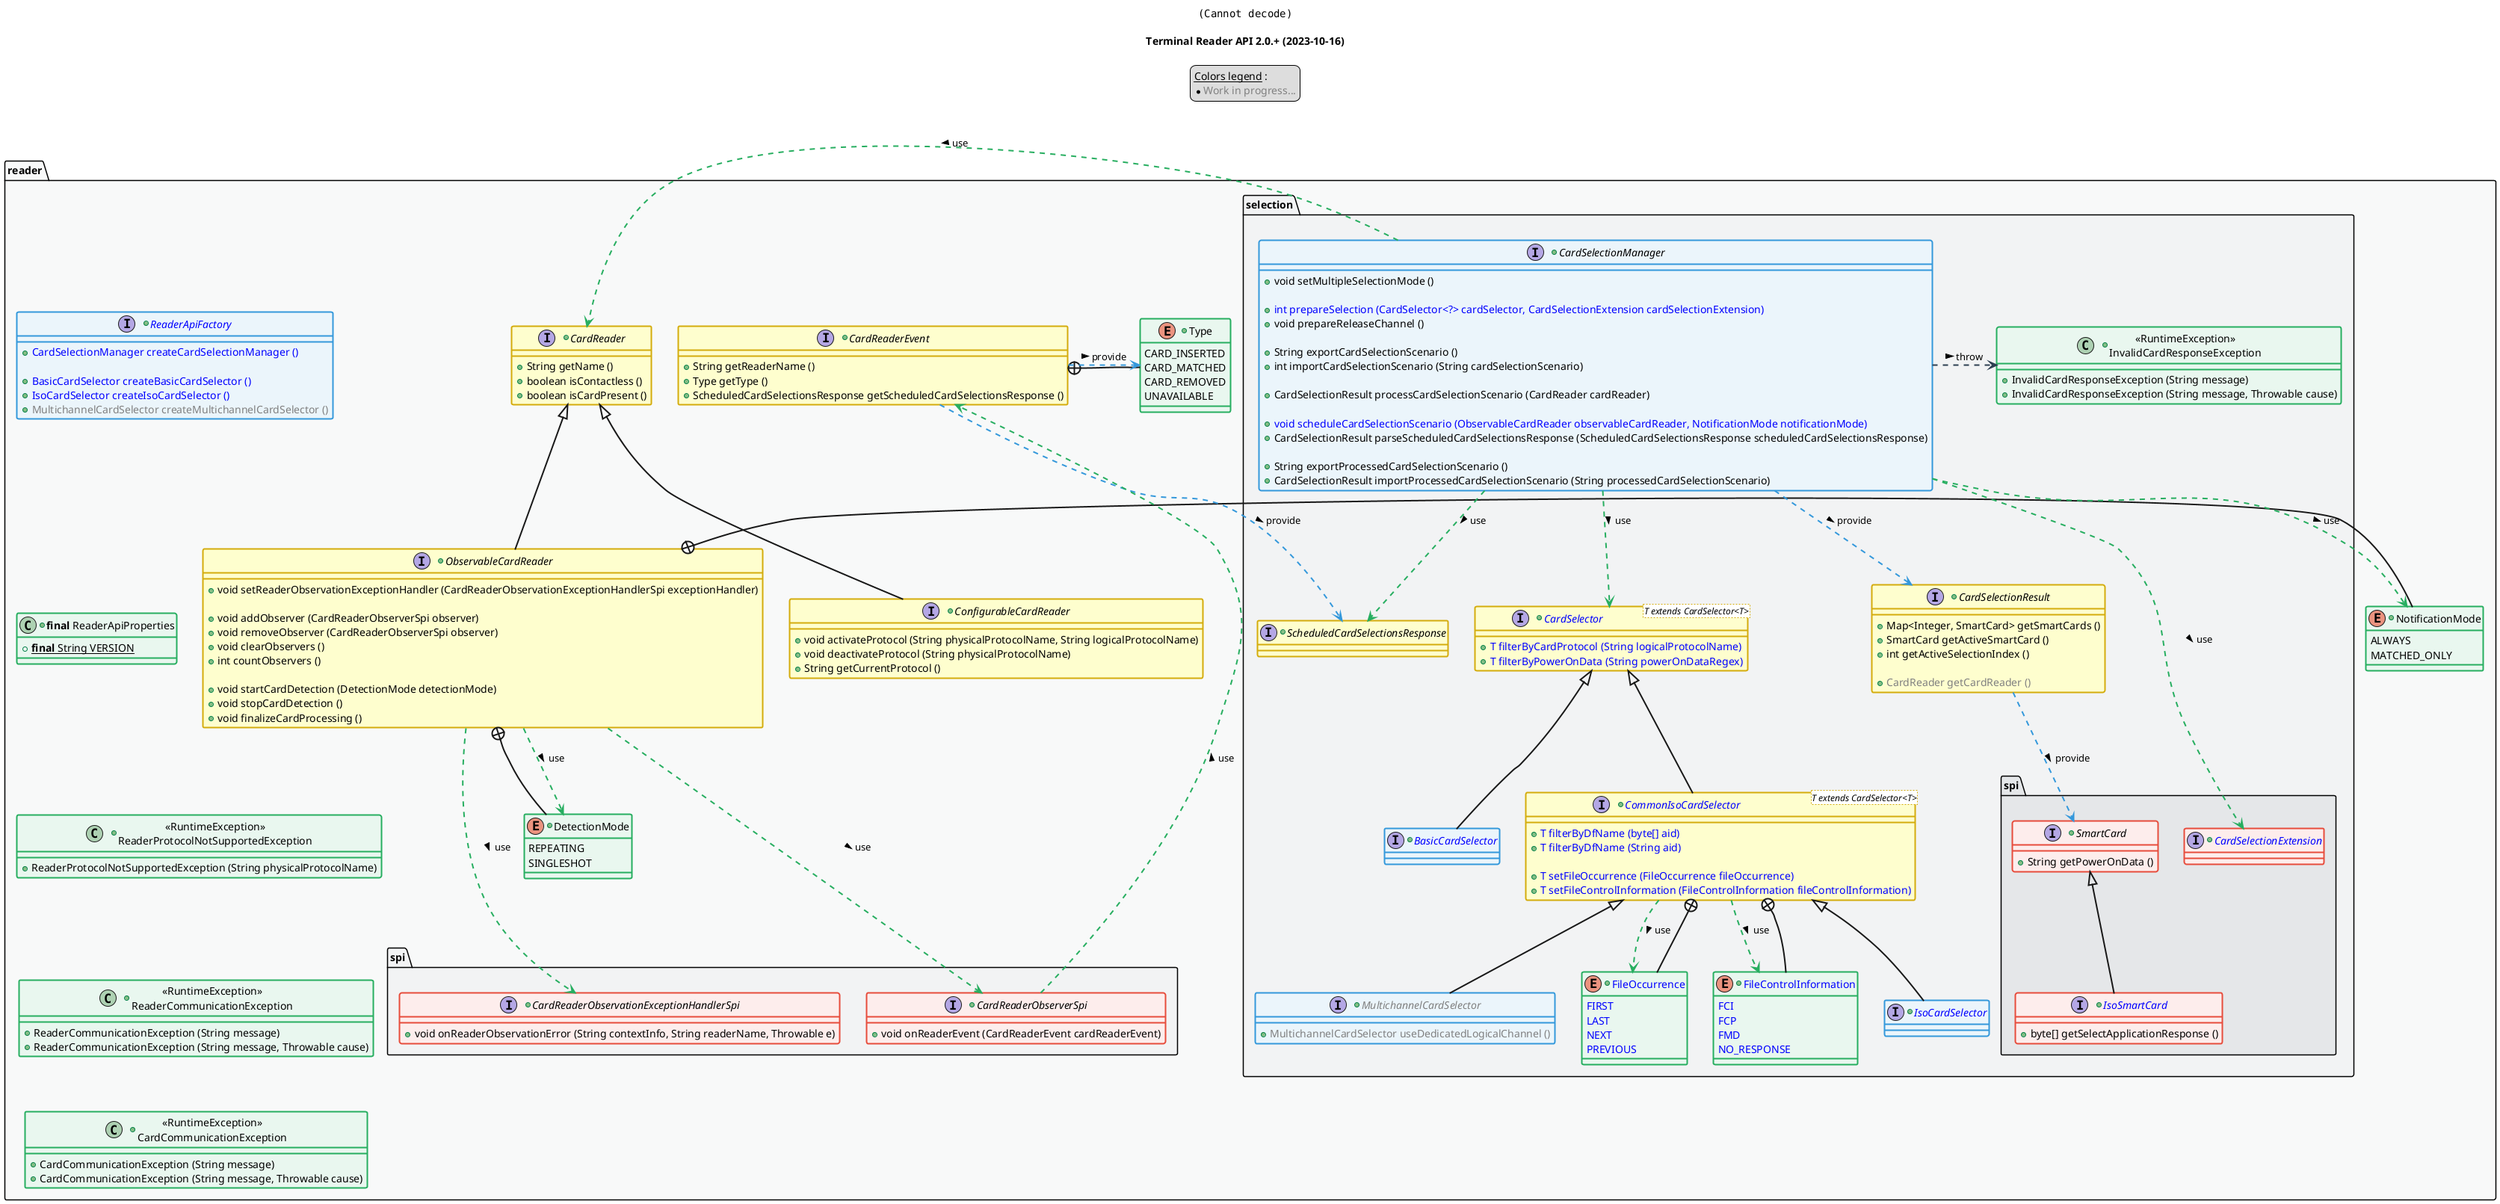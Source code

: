 @startuml
title
    <img:../assets/logo.svg{scale=0.2}>

    Terminal Reader API 2.0.+ (2023-10-16)
end title

' == THEME ==

'Couleurs issues de : https://htmlcolorcodes.com/fr/tableau-de-couleur/tableau-de-couleur-design-plat/
!define C_GREY1 F8F9F9
!define C_GREY2 F2F3F4
!define C_GREY3 E5E7E9
!define C_GREY4 D7DBDD
!define C_GREY5 CACFD2
!define C_GREY6 BDC3C7
!define C_LINK 3498DB
!define C_USE 27AE60
!define C_THROW 2C3E50

' -- Styles that don't work with new version of plantuml --
skinparam stereotypeABorderColor #A9DCDF
skinparam stereotypeIBorderColor #B4A7E5
skinparam stereotypeCBorderColor #ADD1B2
skinparam stereotypeEBorderColor #EB93DF
' -- END --

skinparam ClassBorderThickness 2
skinparam ArrowThickness 2

' Yellow
skinparam ClassBackgroundColor #FEFECE
skinparam ClassBorderColor #D4AC0D
' Red
skinparam ClassBackgroundColor<<red>> #FDEDEC
skinparam ClassBorderColor<<red>> #E74C3C
hide <<red>> stereotype
' Purple
skinparam ClassBackgroundColor<<purple>> #F4ECF7
skinparam ClassBorderColor<<purple>> #8E44AD
hide <<purple>> stereotype
' blue
skinparam ClassBackgroundColor<<blue>> #EBF5FB
skinparam ClassBorderColor<<blue>> #3498DB
hide <<blue>> stereotype
' Green
skinparam ClassBackgroundColor<<green>> #E9F7EF
skinparam ClassBorderColor<<green>> #27AE60
hide <<green>> stereotype
' Grey
skinparam ClassBackgroundColor<<grey>> #EAECEE
skinparam ClassBorderColor<<grey>> #2C3E50
hide <<grey>> stereotype

' == CONTENT ==

legend top
    __Colors legend__ :
    * <color:grey>Work in progress...
end legend

package "reader" as reader {

+class "**final** ReaderApiProperties" as ApiProperties <<green>> {
    +{static} **final** String VERSION
}
+interface "<color:blue>ReaderApiFactory" as ReaderApiFactory <<blue>> {
    +<color:blue>CardSelectionManager createCardSelectionManager ()

    +<color:blue>BasicCardSelector createBasicCardSelector ()
    +<color:blue>IsoCardSelector createIsoCardSelector ()
    +<color:grey>MultichannelCardSelector createMultichannelCardSelector ()
}

' SERVICE
+interface CardReader {
    +String getName ()
    +boolean isContactless ()
    +boolean isCardPresent ()
}
+interface ObservableCardReader extends CardReader {
    +void setReaderObservationExceptionHandler (CardReaderObservationExceptionHandlerSpi exceptionHandler)

    +void addObserver (CardReaderObserverSpi observer)
    +void removeObserver (CardReaderObserverSpi observer)
    +void clearObservers ()
    +int countObservers ()

    +void startCardDetection (DetectionMode detectionMode)
    +void stopCardDetection ()
    +void finalizeCardProcessing ()
}
+interface ConfigurableCardReader extends CardReader {
    +void activateProtocol (String physicalProtocolName, String logicalProtocolName)
    +void deactivateProtocol (String physicalProtocolName)
    +String getCurrentProtocol ()
}
+enum DetectionMode <<green>> {
    REPEATING
    SINGLESHOT
}
+enum NotificationMode <<green>> {
    ALWAYS
    MATCHED_ONLY
}
+interface CardReaderEvent {
    +String getReaderName ()
    +Type getType ()
    +ScheduledCardSelectionsResponse getScheduledCardSelectionsResponse ()
}
+enum "Type" as CardReaderEventType <<green>> {
    CARD_INSERTED
    CARD_MATCHED
    CARD_REMOVED
    UNAVAILABLE
}
' SPI
package "spi" as readerSpi {
    +interface CardReaderObserverSpi <<red>> {
        +void onReaderEvent (CardReaderEvent cardReaderEvent)
    }
    +interface CardReaderObservationExceptionHandlerSpi <<red>> {
        +void onReaderObservationError (String contextInfo, String readerName, Throwable e)
    }
}

' SELECTION
package "selection" as selectionApi {
    ' Selection
    +interface CardSelectionManager <<blue>> {
        +void setMultipleSelectionMode ()

        +<color:blue>int prepareSelection (CardSelector<?> cardSelector, CardSelectionExtension cardSelectionExtension)
        +void prepareReleaseChannel ()

        +String exportCardSelectionScenario ()
        +int importCardSelectionScenario (String cardSelectionScenario)

        +CardSelectionResult processCardSelectionScenario (CardReader cardReader)

        +<color:blue>void scheduleCardSelectionScenario (ObservableCardReader observableCardReader, NotificationMode notificationMode)
        +CardSelectionResult parseScheduledCardSelectionsResponse (ScheduledCardSelectionsResponse scheduledCardSelectionsResponse)

        +String exportProcessedCardSelectionScenario ()
        +CardSelectionResult importProcessedCardSelectionScenario (String processedCardSelectionScenario)
    }
    +interface "<color:blue>CardSelector<T extends CardSelector<T>>" as CardSelector {
        +<color:blue>T filterByCardProtocol (String logicalProtocolName)
        +<color:blue>T filterByPowerOnData (String powerOnDataRegex)
    }
    +interface "<color:blue>BasicCardSelector" as BasicCardSelector <<blue>> extends CardSelector {
    }
    +interface "<color:blue>CommonIsoCardSelector<T extends CardSelector<T>>" as CommonIsoCardSelector extends CardSelector {
        +<color:blue>T filterByDfName (byte[] aid)
        +<color:blue>T filterByDfName (String aid)

        +<color:blue>T setFileOccurrence (FileOccurrence fileOccurrence)
        +<color:blue>T setFileControlInformation (FileControlInformation fileControlInformation)
    }
    +enum "<color:blue>FileOccurrence" as FileOccurrence <<green>> {
        <color:blue>FIRST
        <color:blue>LAST
        <color:blue>NEXT
        <color:blue>PREVIOUS
    }
    +enum "<color:blue>FileControlInformation" as FileControlInformation <<green>> {
        <color:blue>FCI
        <color:blue>FCP
        <color:blue>FMD
        <color:blue>NO_RESPONSE
    }
    +interface "<color:blue>IsoCardSelector" as IsoCardSelector <<blue>> extends CommonIsoCardSelector {
    }
    +interface "<color:grey>MultichannelCardSelector" as MultichannelCardSelector <<blue>> extends CommonIsoCardSelector {
        +<color:grey>MultichannelCardSelector useDedicatedLogicalChannel ()
    }

    ' Card Extension SPI
    package "spi" as selectionSpi {
        +interface "<color:blue>CardSelectionExtension" as CardSelectionExtension <<red>> {
        }
        +interface "SmartCard" as SmartCard <<red>> {
            +String getPowerOnData ()
        }
        +interface "<color:blue>IsoSmartCard" as IsoSmartCard <<red>> extends SmartCard {
            +byte[] getSelectApplicationResponse ()
        }
    }
    +interface CardSelectionResult {
        +Map<Integer, SmartCard> getSmartCards ()
        +SmartCard getActiveSmartCard ()
        +int getActiveSelectionIndex ()

        +<color:grey>CardReader getCardReader ()
    }
    +interface ScheduledCardSelectionsResponse {
    }

    +class "<<RuntimeException>>\nInvalidCardResponseException" as InvalidCardResponseException <<green>> {
        +InvalidCardResponseException (String message)
        +InvalidCardResponseException (String message, Throwable cause)
    }
}
' EXCEPTIONS
+class "<<RuntimeException>>\nReaderCommunicationException" as ReaderCommunicationException <<green>> {
    +ReaderCommunicationException (String message)
    +ReaderCommunicationException (String message, Throwable cause)
}
+class "<<RuntimeException>>\nReaderProtocolNotSupportedException" as ReaderProtocolNotSupportedException <<green>> {
    +ReaderProtocolNotSupportedException (String physicalProtocolName)
}
+class "<<RuntimeException>>\nCardCommunicationException" as CardCommunicationException <<green>> {
    +CardCommunicationException (String message)
    +CardCommunicationException (String message, Throwable cause)
}

}

' Associations

ObservableCardReader +-right- NotificationMode
ObservableCardReader +-- DetectionMode
ObservableCardReader ..> DetectionMode #C_USE : use >
ObservableCardReader ...> CardReaderObserverSpi #C_USE : use >
ObservableCardReader ...> CardReaderObservationExceptionHandlerSpi #C_USE : use >

CardReaderEvent +-right- CardReaderEventType
CardReaderEvent .right.> CardReaderEventType #C_LINK : provide >
CardReaderEvent ..> ScheduledCardSelectionsResponse #C_LINK : provide >

CardReaderObserverSpi ..> CardReaderEvent #C_USE : use >

CardSelectionResult ..> SmartCard #C_LINK : provide >

CommonIsoCardSelector +-- FileOccurrence
CommonIsoCardSelector ..> FileOccurrence #C_USE : use >
CommonIsoCardSelector +-- FileControlInformation
CommonIsoCardSelector ..> FileControlInformation #C_USE : use >

CardSelectionManager ..> CardSelector #C_USE : use >
CardSelectionManager ..> CardSelectionExtension #C_USE : use >
CardSelectionManager ..> ScheduledCardSelectionsResponse #C_USE : use >
CardSelectionManager ..> CardSelectionResult #C_LINK : provide >
CardSelectionManager .right.> CardReader #C_USE : use >
CardSelectionManager ..> NotificationMode #C_USE : use >
CardSelectionManager .right.> InvalidCardResponseException #C_THROW : throw >

' == LAYOUT ==

ReaderApiFactory -[hidden]- ApiProperties
ApiProperties -[hidden]- ReaderProtocolNotSupportedException
ReaderProtocolNotSupportedException -[hidden]- ReaderCommunicationException
ReaderCommunicationException -[hidden]- CardCommunicationException

' == STYLE ==

package reader #C_GREY1 {}
package reader.readerSpi #C_GREY2 {}
package reader.selectionApi #C_GREY2 {}
package reader.selectionApi.selectionSpi #C_GREY3 {}

@enduml
